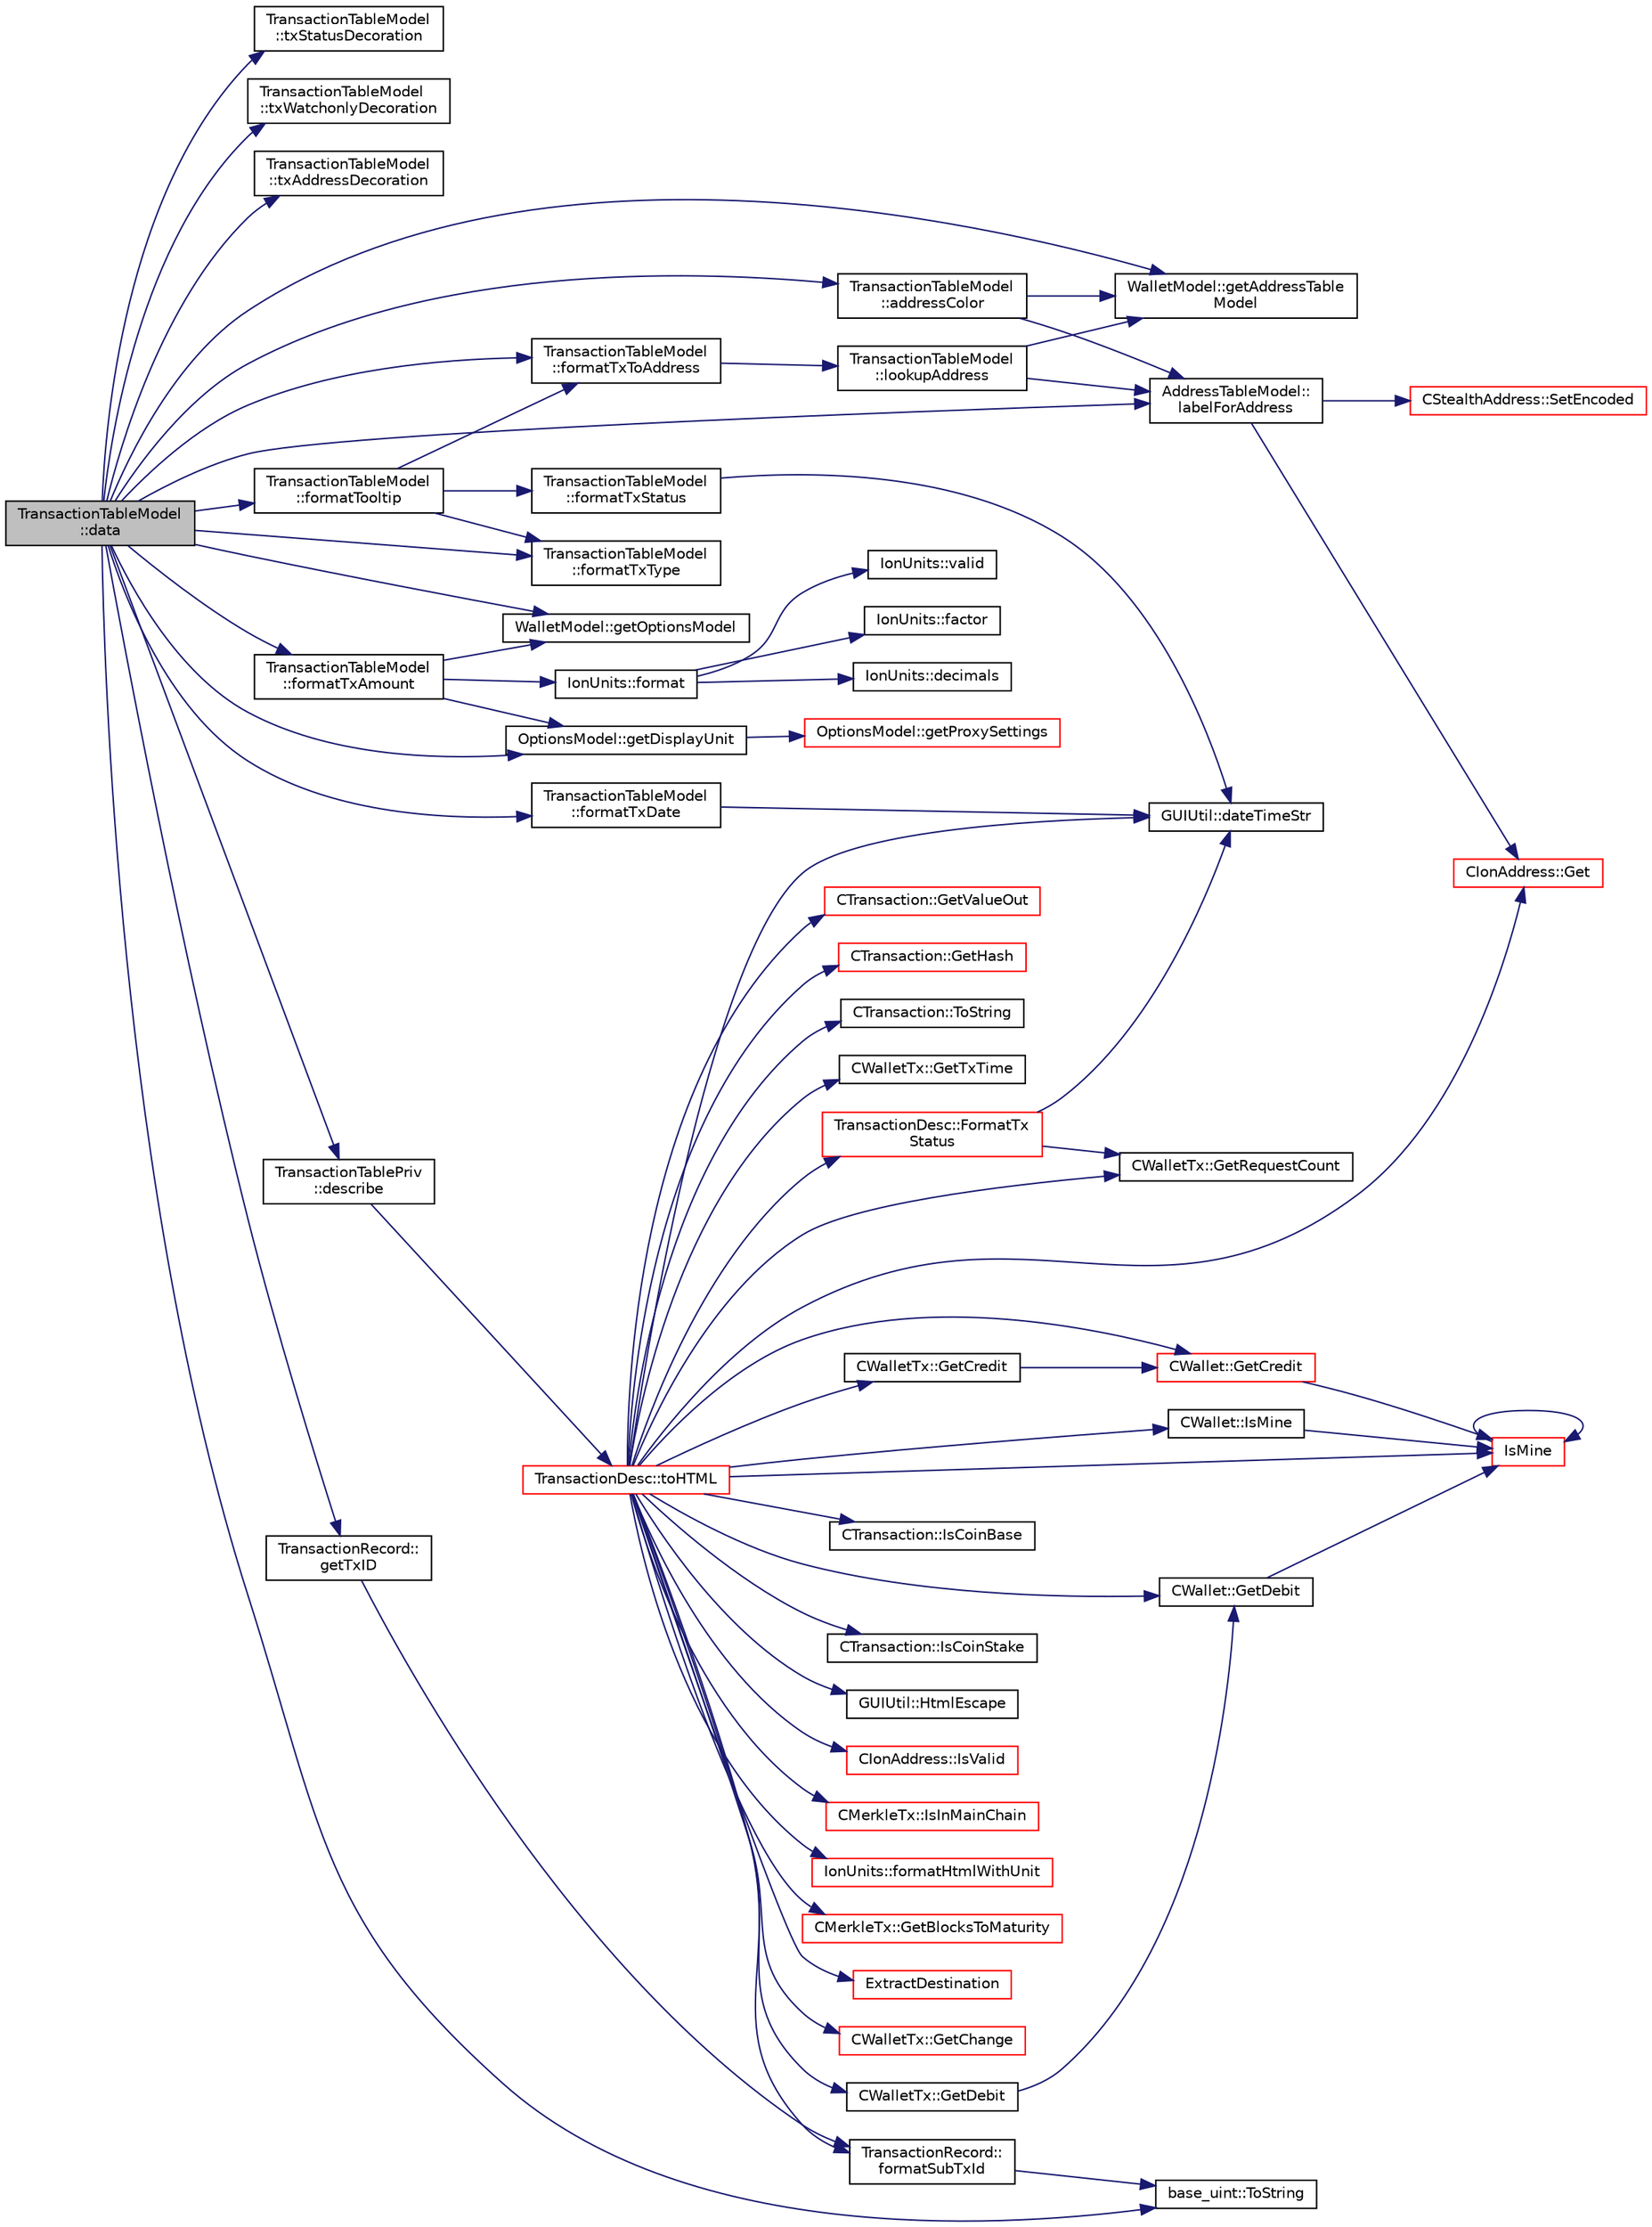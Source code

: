 digraph "TransactionTableModel::data"
{
  edge [fontname="Helvetica",fontsize="10",labelfontname="Helvetica",labelfontsize="10"];
  node [fontname="Helvetica",fontsize="10",shape=record];
  rankdir="LR";
  Node394 [label="TransactionTableModel\l::data",height=0.2,width=0.4,color="black", fillcolor="grey75", style="filled", fontcolor="black"];
  Node394 -> Node395 [color="midnightblue",fontsize="10",style="solid",fontname="Helvetica"];
  Node395 [label="TransactionTableModel\l::txStatusDecoration",height=0.2,width=0.4,color="black", fillcolor="white", style="filled",URL="$d7/dfe/class_transaction_table_model.html#a11c11972847aeec2069953eda7abc3b2"];
  Node394 -> Node396 [color="midnightblue",fontsize="10",style="solid",fontname="Helvetica"];
  Node396 [label="TransactionTableModel\l::txWatchonlyDecoration",height=0.2,width=0.4,color="black", fillcolor="white", style="filled",URL="$d7/dfe/class_transaction_table_model.html#a8be4fd0880420a6b45fd0ea4e41454c0"];
  Node394 -> Node397 [color="midnightblue",fontsize="10",style="solid",fontname="Helvetica"];
  Node397 [label="TransactionTableModel\l::txAddressDecoration",height=0.2,width=0.4,color="black", fillcolor="white", style="filled",URL="$d7/dfe/class_transaction_table_model.html#af14920c007e307f892902da061e46072"];
  Node394 -> Node398 [color="midnightblue",fontsize="10",style="solid",fontname="Helvetica"];
  Node398 [label="TransactionTableModel\l::formatTxDate",height=0.2,width=0.4,color="black", fillcolor="white", style="filled",URL="$d7/dfe/class_transaction_table_model.html#af91bbd6b2a712af32988d147e3f311ea"];
  Node398 -> Node399 [color="midnightblue",fontsize="10",style="solid",fontname="Helvetica"];
  Node399 [label="GUIUtil::dateTimeStr",height=0.2,width=0.4,color="black", fillcolor="white", style="filled",URL="$d1/d87/namespace_g_u_i_util.html#aae732a04fea25190081120bf0cc773e8"];
  Node394 -> Node400 [color="midnightblue",fontsize="10",style="solid",fontname="Helvetica"];
  Node400 [label="TransactionTableModel\l::formatTxType",height=0.2,width=0.4,color="black", fillcolor="white", style="filled",URL="$d7/dfe/class_transaction_table_model.html#aefcd45e8b170a459548ddbd308b1ad64"];
  Node394 -> Node401 [color="midnightblue",fontsize="10",style="solid",fontname="Helvetica"];
  Node401 [label="TransactionTableModel\l::formatTxToAddress",height=0.2,width=0.4,color="black", fillcolor="white", style="filled",URL="$d7/dfe/class_transaction_table_model.html#ada92bead83848f3ec231833e5964c27f"];
  Node401 -> Node402 [color="midnightblue",fontsize="10",style="solid",fontname="Helvetica"];
  Node402 [label="TransactionTableModel\l::lookupAddress",height=0.2,width=0.4,color="black", fillcolor="white", style="filled",URL="$d7/dfe/class_transaction_table_model.html#af13204a63b9901c0d9aeb9f43f915001"];
  Node402 -> Node403 [color="midnightblue",fontsize="10",style="solid",fontname="Helvetica"];
  Node403 [label="WalletModel::getAddressTable\lModel",height=0.2,width=0.4,color="black", fillcolor="white", style="filled",URL="$d4/d27/class_wallet_model.html#a89ed202e2dbc04aaa70d72872b95b351"];
  Node402 -> Node404 [color="midnightblue",fontsize="10",style="solid",fontname="Helvetica"];
  Node404 [label="AddressTableModel::\llabelForAddress",height=0.2,width=0.4,color="black", fillcolor="white", style="filled",URL="$d9/ded/class_address_table_model.html#afcdbfc17ac480f5a57382cbcf096ccb3"];
  Node404 -> Node405 [color="midnightblue",fontsize="10",style="solid",fontname="Helvetica"];
  Node405 [label="CStealthAddress::SetEncoded",height=0.2,width=0.4,color="red", fillcolor="white", style="filled",URL="$d6/d37/class_c_stealth_address.html#aa3f4655dced125bf698c208b6e7ac4b8"];
  Node404 -> Node412 [color="midnightblue",fontsize="10",style="solid",fontname="Helvetica"];
  Node412 [label="CIonAddress::Get",height=0.2,width=0.4,color="red", fillcolor="white", style="filled",URL="$d1/de4/class_c_ion_address.html#aa70f9899f0a3cf37e4a87483db5cf99d"];
  Node394 -> Node414 [color="midnightblue",fontsize="10",style="solid",fontname="Helvetica"];
  Node414 [label="TransactionTableModel\l::formatTxAmount",height=0.2,width=0.4,color="black", fillcolor="white", style="filled",URL="$d7/dfe/class_transaction_table_model.html#a6a3a35bfb8d6ca2a3615bcbc247f0228"];
  Node414 -> Node415 [color="midnightblue",fontsize="10",style="solid",fontname="Helvetica"];
  Node415 [label="IonUnits::format",height=0.2,width=0.4,color="black", fillcolor="white", style="filled",URL="$d7/dab/class_ion_units.html#a7cf8cdbd0a24c418ae91b511fac5bee4",tooltip="Format as string. "];
  Node415 -> Node416 [color="midnightblue",fontsize="10",style="solid",fontname="Helvetica"];
  Node416 [label="IonUnits::valid",height=0.2,width=0.4,color="black", fillcolor="white", style="filled",URL="$d7/dab/class_ion_units.html#a23c5b1306ed473dbb2375a6675a2ce13",tooltip="Is unit ID valid? "];
  Node415 -> Node417 [color="midnightblue",fontsize="10",style="solid",fontname="Helvetica"];
  Node417 [label="IonUnits::factor",height=0.2,width=0.4,color="black", fillcolor="white", style="filled",URL="$d7/dab/class_ion_units.html#a210814a200496caf63083ed4abd1bd24",tooltip="Number of Satoshis (1e-8) per unit. "];
  Node415 -> Node418 [color="midnightblue",fontsize="10",style="solid",fontname="Helvetica"];
  Node418 [label="IonUnits::decimals",height=0.2,width=0.4,color="black", fillcolor="white", style="filled",URL="$d7/dab/class_ion_units.html#a5e9c7a5b666b858c171760273c51c9d7",tooltip="Number of decimals left. "];
  Node414 -> Node419 [color="midnightblue",fontsize="10",style="solid",fontname="Helvetica"];
  Node419 [label="WalletModel::getOptionsModel",height=0.2,width=0.4,color="black", fillcolor="white", style="filled",URL="$d4/d27/class_wallet_model.html#a96d53e56b3f8f07537ea2523f7a7d300"];
  Node414 -> Node420 [color="midnightblue",fontsize="10",style="solid",fontname="Helvetica"];
  Node420 [label="OptionsModel::getDisplayUnit",height=0.2,width=0.4,color="black", fillcolor="white", style="filled",URL="$da/d1f/class_options_model.html#a3b6e4d4ef42be3aaba315b8cd14f468e"];
  Node420 -> Node421 [color="midnightblue",fontsize="10",style="solid",fontname="Helvetica"];
  Node421 [label="OptionsModel::getProxySettings",height=0.2,width=0.4,color="red", fillcolor="white", style="filled",URL="$da/d1f/class_options_model.html#a0fa582a801df3753c2c50840c40bb350"];
  Node394 -> Node423 [color="midnightblue",fontsize="10",style="solid",fontname="Helvetica"];
  Node423 [label="TransactionTableModel\l::formatTooltip",height=0.2,width=0.4,color="black", fillcolor="white", style="filled",URL="$d7/dfe/class_transaction_table_model.html#a535a0f50a4404a73194e02c3c09e13c0"];
  Node423 -> Node424 [color="midnightblue",fontsize="10",style="solid",fontname="Helvetica"];
  Node424 [label="TransactionTableModel\l::formatTxStatus",height=0.2,width=0.4,color="black", fillcolor="white", style="filled",URL="$d7/dfe/class_transaction_table_model.html#a93d4d3f64ccd25cd409bb4811a9102e5"];
  Node424 -> Node399 [color="midnightblue",fontsize="10",style="solid",fontname="Helvetica"];
  Node423 -> Node400 [color="midnightblue",fontsize="10",style="solid",fontname="Helvetica"];
  Node423 -> Node401 [color="midnightblue",fontsize="10",style="solid",fontname="Helvetica"];
  Node394 -> Node425 [color="midnightblue",fontsize="10",style="solid",fontname="Helvetica"];
  Node425 [label="TransactionTableModel\l::addressColor",height=0.2,width=0.4,color="black", fillcolor="white", style="filled",URL="$d7/dfe/class_transaction_table_model.html#a4350aca09ceca354956d9a00514c627a"];
  Node425 -> Node403 [color="midnightblue",fontsize="10",style="solid",fontname="Helvetica"];
  Node425 -> Node404 [color="midnightblue",fontsize="10",style="solid",fontname="Helvetica"];
  Node394 -> Node426 [color="midnightblue",fontsize="10",style="solid",fontname="Helvetica"];
  Node426 [label="TransactionTablePriv\l::describe",height=0.2,width=0.4,color="black", fillcolor="white", style="filled",URL="$d2/ddb/class_transaction_table_priv.html#ab08d44e16bf6dd95b5b83959b3013780"];
  Node426 -> Node427 [color="midnightblue",fontsize="10",style="solid",fontname="Helvetica"];
  Node427 [label="TransactionDesc::toHTML",height=0.2,width=0.4,color="red", fillcolor="white", style="filled",URL="$d4/da9/class_transaction_desc.html#ab7c9dbb2048aae121dd9d75df86e64f4"];
  Node427 -> Node428 [color="midnightblue",fontsize="10",style="solid",fontname="Helvetica"];
  Node428 [label="CWalletTx::GetTxTime",height=0.2,width=0.4,color="black", fillcolor="white", style="filled",URL="$d6/d53/class_c_wallet_tx.html#ab94368cf0553687d8f1fec5d2aaa1457"];
  Node427 -> Node429 [color="midnightblue",fontsize="10",style="solid",fontname="Helvetica"];
  Node429 [label="CWalletTx::GetCredit",height=0.2,width=0.4,color="black", fillcolor="white", style="filled",URL="$d6/d53/class_c_wallet_tx.html#a176e9ecbafbee27d604acbab9804885d"];
  Node429 -> Node430 [color="midnightblue",fontsize="10",style="solid",fontname="Helvetica"];
  Node430 [label="CWallet::GetCredit",height=0.2,width=0.4,color="red", fillcolor="white", style="filled",URL="$d2/de5/class_c_wallet.html#aa60b69c7d4ea6063ed83b13d7c6fe695"];
  Node430 -> Node432 [color="midnightblue",fontsize="10",style="solid",fontname="Helvetica"];
  Node432 [label="IsMine",height=0.2,width=0.4,color="red", fillcolor="white", style="filled",URL="$dd/d0f/script_8cpp.html#adc59cf67d903c1ba1ef225561b85bfce"];
  Node432 -> Node432 [color="midnightblue",fontsize="10",style="solid",fontname="Helvetica"];
  Node427 -> Node434 [color="midnightblue",fontsize="10",style="solid",fontname="Helvetica"];
  Node434 [label="CWalletTx::GetDebit",height=0.2,width=0.4,color="black", fillcolor="white", style="filled",URL="$d6/d53/class_c_wallet_tx.html#a7757c17a323e5f6f75c92acb398d3568"];
  Node434 -> Node435 [color="midnightblue",fontsize="10",style="solid",fontname="Helvetica"];
  Node435 [label="CWallet::GetDebit",height=0.2,width=0.4,color="black", fillcolor="white", style="filled",URL="$d2/de5/class_c_wallet.html#a5ab4855aac6f4b335421944403e44d6d"];
  Node435 -> Node432 [color="midnightblue",fontsize="10",style="solid",fontname="Helvetica"];
  Node427 -> Node436 [color="midnightblue",fontsize="10",style="solid",fontname="Helvetica"];
  Node436 [label="TransactionDesc::FormatTx\lStatus",height=0.2,width=0.4,color="red", fillcolor="white", style="filled",URL="$d4/da9/class_transaction_desc.html#afcd4db6bf3a341cafe06a57ec31b7531"];
  Node436 -> Node399 [color="midnightblue",fontsize="10",style="solid",fontname="Helvetica"];
  Node436 -> Node446 [color="midnightblue",fontsize="10",style="solid",fontname="Helvetica"];
  Node446 [label="CWalletTx::GetRequestCount",height=0.2,width=0.4,color="black", fillcolor="white", style="filled",URL="$d6/d53/class_c_wallet_tx.html#afd3ca5b54d33038a06189f3f27a97910"];
  Node427 -> Node446 [color="midnightblue",fontsize="10",style="solid",fontname="Helvetica"];
  Node427 -> Node399 [color="midnightblue",fontsize="10",style="solid",fontname="Helvetica"];
  Node427 -> Node448 [color="midnightblue",fontsize="10",style="solid",fontname="Helvetica"];
  Node448 [label="CTransaction::IsCoinBase",height=0.2,width=0.4,color="black", fillcolor="white", style="filled",URL="$df/d43/class_c_transaction.html#a96256e8ac1bf79ad9c057e48c41132dd"];
  Node427 -> Node449 [color="midnightblue",fontsize="10",style="solid",fontname="Helvetica"];
  Node449 [label="CTransaction::IsCoinStake",height=0.2,width=0.4,color="black", fillcolor="white", style="filled",URL="$df/d43/class_c_transaction.html#ace4278a41a296d40dcf5fb2b9cf007ec"];
  Node427 -> Node450 [color="midnightblue",fontsize="10",style="solid",fontname="Helvetica"];
  Node450 [label="GUIUtil::HtmlEscape",height=0.2,width=0.4,color="black", fillcolor="white", style="filled",URL="$d1/d87/namespace_g_u_i_util.html#a2d4b7f2c11ebc4b97af10bc20d19b1b2"];
  Node427 -> Node451 [color="midnightblue",fontsize="10",style="solid",fontname="Helvetica"];
  Node451 [label="CIonAddress::IsValid",height=0.2,width=0.4,color="red", fillcolor="white", style="filled",URL="$d1/de4/class_c_ion_address.html#a93cb71370b938e7fad4a74c4b5775da6"];
  Node427 -> Node412 [color="midnightblue",fontsize="10",style="solid",fontname="Helvetica"];
  Node427 -> Node432 [color="midnightblue",fontsize="10",style="solid",fontname="Helvetica"];
  Node427 -> Node430 [color="midnightblue",fontsize="10",style="solid",fontname="Helvetica"];
  Node427 -> Node453 [color="midnightblue",fontsize="10",style="solid",fontname="Helvetica"];
  Node453 [label="CMerkleTx::IsInMainChain",height=0.2,width=0.4,color="red", fillcolor="white", style="filled",URL="$d1/dff/class_c_merkle_tx.html#ad4b3623fabf1924dba2a7694e3418e1e"];
  Node427 -> Node579 [color="midnightblue",fontsize="10",style="solid",fontname="Helvetica"];
  Node579 [label="IonUnits::formatHtmlWithUnit",height=0.2,width=0.4,color="red", fillcolor="white", style="filled",URL="$d7/dab/class_ion_units.html#a93a4fcdd7d407be3b5ff404c678d7bf3"];
  Node427 -> Node582 [color="midnightblue",fontsize="10",style="solid",fontname="Helvetica"];
  Node582 [label="CMerkleTx::GetBlocksToMaturity",height=0.2,width=0.4,color="red", fillcolor="white", style="filled",URL="$d1/dff/class_c_merkle_tx.html#a69ebd437f7b44169659c3527fe73b6ab"];
  Node427 -> Node583 [color="midnightblue",fontsize="10",style="solid",fontname="Helvetica"];
  Node583 [label="CWallet::IsMine",height=0.2,width=0.4,color="black", fillcolor="white", style="filled",URL="$d2/de5/class_c_wallet.html#a4eada57edc1c443564b8cc9b853d955c"];
  Node583 -> Node432 [color="midnightblue",fontsize="10",style="solid",fontname="Helvetica"];
  Node427 -> Node584 [color="midnightblue",fontsize="10",style="solid",fontname="Helvetica"];
  Node584 [label="ExtractDestination",height=0.2,width=0.4,color="red", fillcolor="white", style="filled",URL="$dd/d0f/script_8cpp.html#a951f7e601746ae076afdf3169ecca2fc"];
  Node427 -> Node587 [color="midnightblue",fontsize="10",style="solid",fontname="Helvetica"];
  Node587 [label="CWalletTx::GetChange",height=0.2,width=0.4,color="red", fillcolor="white", style="filled",URL="$d6/d53/class_c_wallet_tx.html#a714fe72284e4cc436d84f751a9a7aa60"];
  Node427 -> Node569 [color="midnightblue",fontsize="10",style="solid",fontname="Helvetica"];
  Node569 [label="CTransaction::GetValueOut",height=0.2,width=0.4,color="red", fillcolor="white", style="filled",URL="$df/d43/class_c_transaction.html#a9ce7d94c68adb37627d82669b83a7c59",tooltip="Amount of ions spent by this transaction. "];
  Node427 -> Node435 [color="midnightblue",fontsize="10",style="solid",fontname="Helvetica"];
  Node427 -> Node589 [color="midnightblue",fontsize="10",style="solid",fontname="Helvetica"];
  Node589 [label="TransactionRecord::\lformatSubTxId",height=0.2,width=0.4,color="black", fillcolor="white", style="filled",URL="$d1/da7/class_transaction_record.html#a7664c0127a66cdc42d3d56d6a85a5f1e",tooltip="Format subtransaction id. "];
  Node589 -> Node492 [color="midnightblue",fontsize="10",style="solid",fontname="Helvetica"];
  Node492 [label="base_uint::ToString",height=0.2,width=0.4,color="black", fillcolor="white", style="filled",URL="$da/df7/classbase__uint.html#acccba4d9d51a0c36261718ca0cbb293b"];
  Node427 -> Node486 [color="midnightblue",fontsize="10",style="solid",fontname="Helvetica"];
  Node486 [label="CTransaction::GetHash",height=0.2,width=0.4,color="red", fillcolor="white", style="filled",URL="$df/d43/class_c_transaction.html#a0b46d80e82ca324e82c2ce3fc1492bfa"];
  Node427 -> Node493 [color="midnightblue",fontsize="10",style="solid",fontname="Helvetica"];
  Node493 [label="CTransaction::ToString",height=0.2,width=0.4,color="black", fillcolor="white", style="filled",URL="$df/d43/class_c_transaction.html#a80370923c3ac828de68919295d5d0659"];
  Node394 -> Node419 [color="midnightblue",fontsize="10",style="solid",fontname="Helvetica"];
  Node394 -> Node420 [color="midnightblue",fontsize="10",style="solid",fontname="Helvetica"];
  Node394 -> Node403 [color="midnightblue",fontsize="10",style="solid",fontname="Helvetica"];
  Node394 -> Node404 [color="midnightblue",fontsize="10",style="solid",fontname="Helvetica"];
  Node394 -> Node590 [color="midnightblue",fontsize="10",style="solid",fontname="Helvetica"];
  Node590 [label="TransactionRecord::\lgetTxID",height=0.2,width=0.4,color="black", fillcolor="white", style="filled",URL="$d1/da7/class_transaction_record.html#a838d881f68f967b751e7f7707bccfffa",tooltip="Return the unique identifier for this transaction (part) "];
  Node590 -> Node589 [color="midnightblue",fontsize="10",style="solid",fontname="Helvetica"];
  Node394 -> Node492 [color="midnightblue",fontsize="10",style="solid",fontname="Helvetica"];
}

